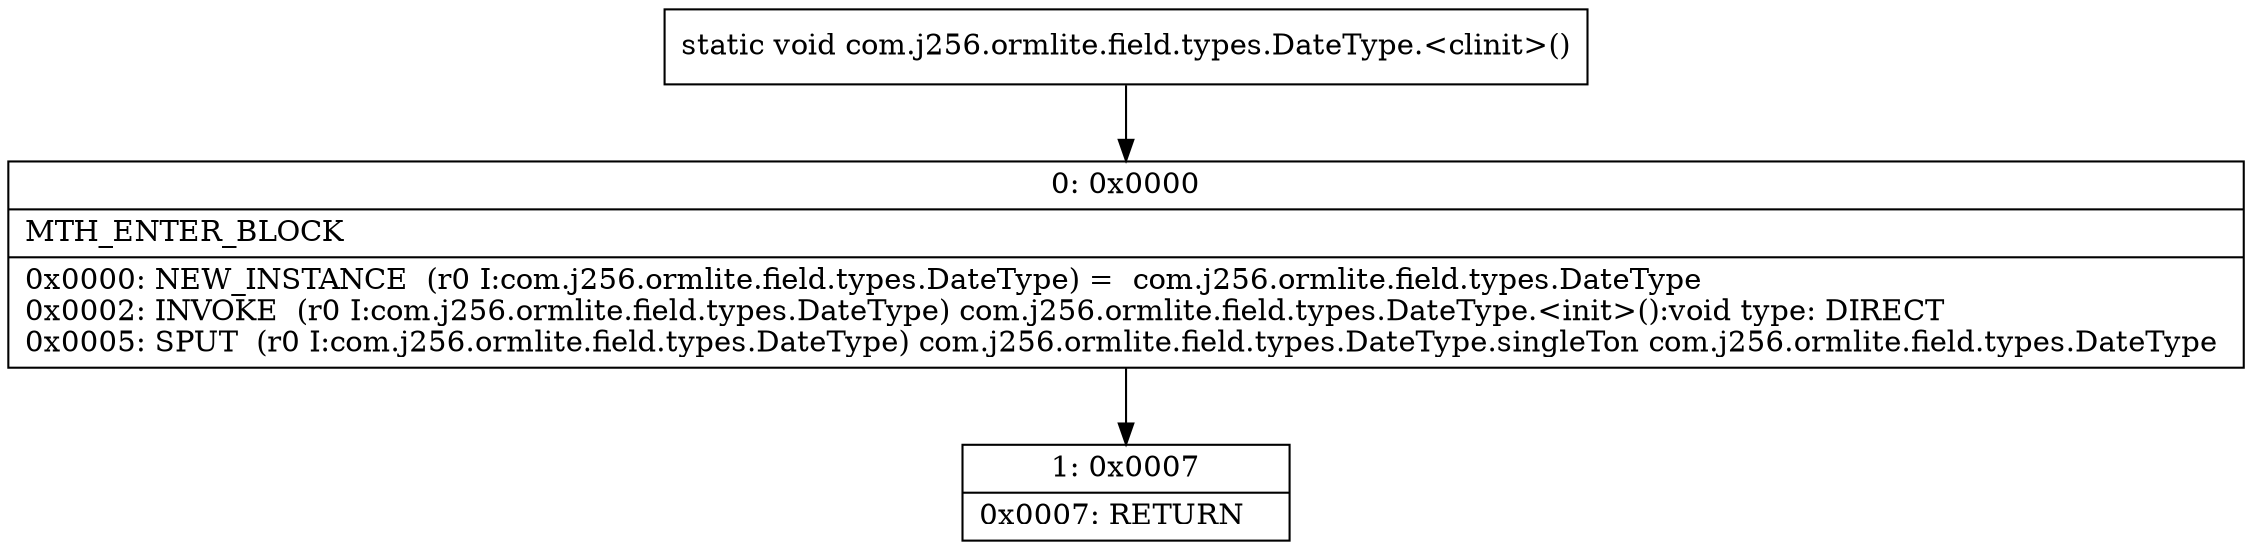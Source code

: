 digraph "CFG forcom.j256.ormlite.field.types.DateType.\<clinit\>()V" {
Node_0 [shape=record,label="{0\:\ 0x0000|MTH_ENTER_BLOCK\l|0x0000: NEW_INSTANCE  (r0 I:com.j256.ormlite.field.types.DateType) =  com.j256.ormlite.field.types.DateType \l0x0002: INVOKE  (r0 I:com.j256.ormlite.field.types.DateType) com.j256.ormlite.field.types.DateType.\<init\>():void type: DIRECT \l0x0005: SPUT  (r0 I:com.j256.ormlite.field.types.DateType) com.j256.ormlite.field.types.DateType.singleTon com.j256.ormlite.field.types.DateType \l}"];
Node_1 [shape=record,label="{1\:\ 0x0007|0x0007: RETURN   \l}"];
MethodNode[shape=record,label="{static void com.j256.ormlite.field.types.DateType.\<clinit\>() }"];
MethodNode -> Node_0;
Node_0 -> Node_1;
}

